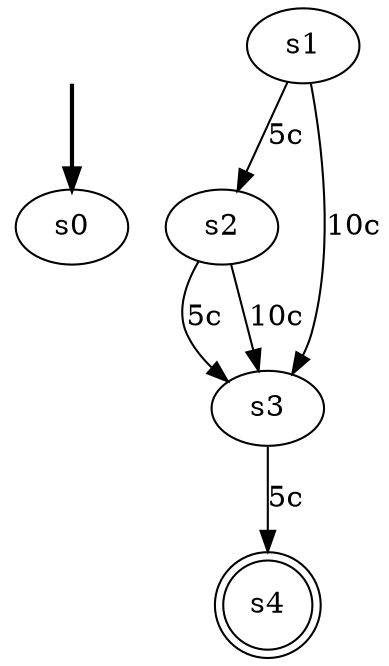 digraph{
    fake [style=invisible]
    s0 [root=true]

    fake -> s0 [style=bold]

    s1
    s2
    s3
    s4 [shape=doublecircle]

    s1 -> s2 [label="5c"]
    s1 -> s3 [label="10c"]
    s2 -> s3 [label="5c"]
    s2 -> s3 [label="10c"]
    s3 -> s4 [label="5c"]
}